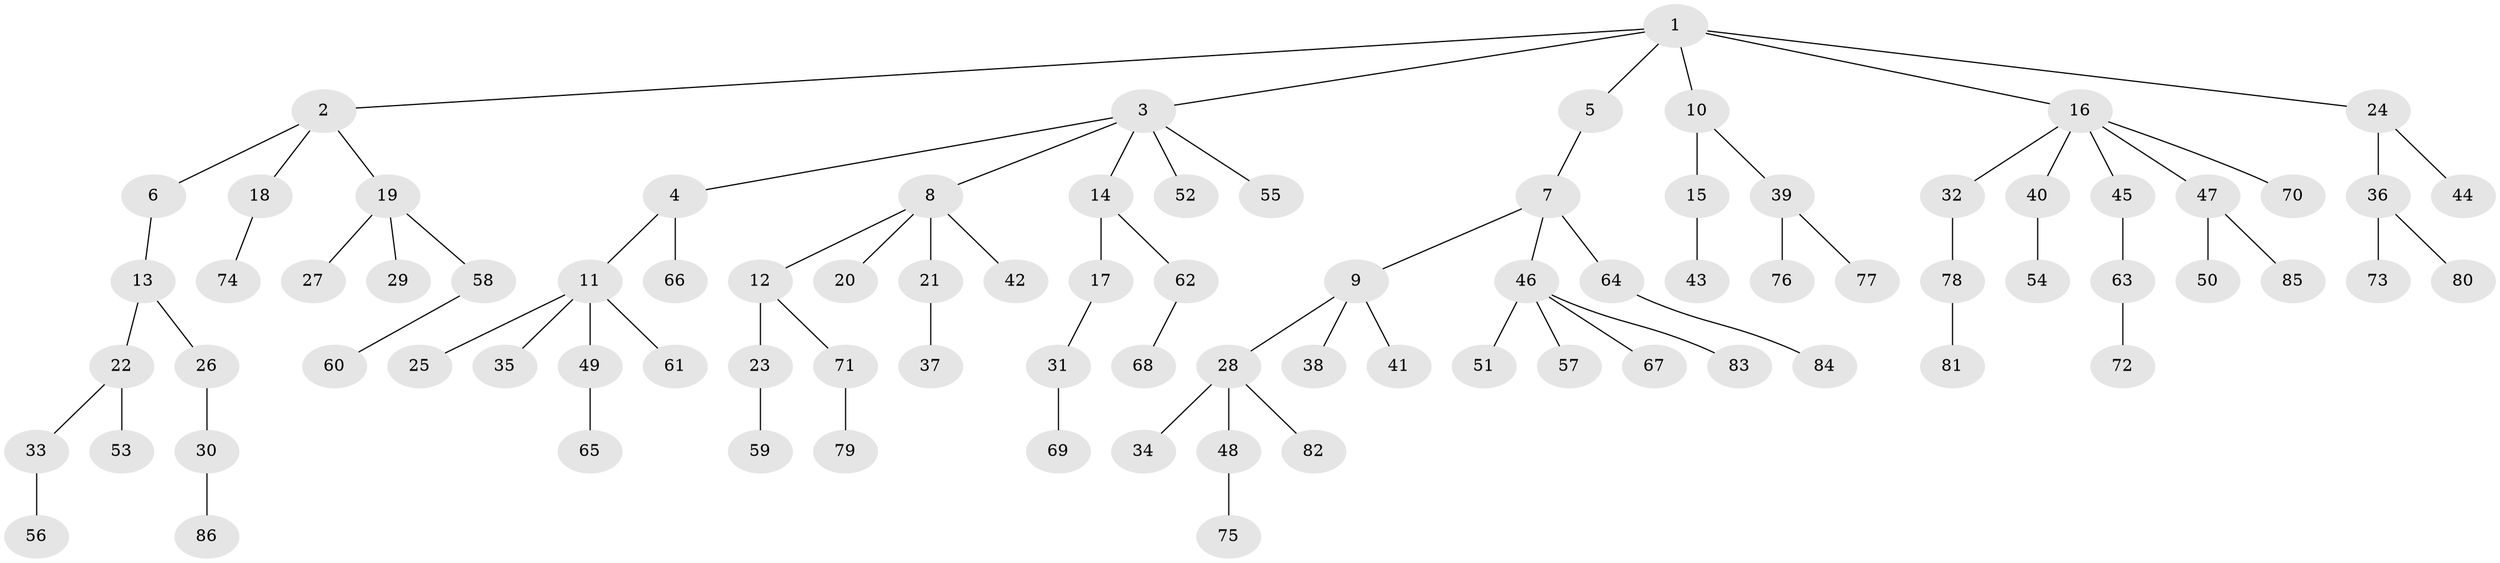 // Generated by graph-tools (version 1.1) at 2025/15/03/09/25 04:15:39]
// undirected, 86 vertices, 85 edges
graph export_dot {
graph [start="1"]
  node [color=gray90,style=filled];
  1;
  2;
  3;
  4;
  5;
  6;
  7;
  8;
  9;
  10;
  11;
  12;
  13;
  14;
  15;
  16;
  17;
  18;
  19;
  20;
  21;
  22;
  23;
  24;
  25;
  26;
  27;
  28;
  29;
  30;
  31;
  32;
  33;
  34;
  35;
  36;
  37;
  38;
  39;
  40;
  41;
  42;
  43;
  44;
  45;
  46;
  47;
  48;
  49;
  50;
  51;
  52;
  53;
  54;
  55;
  56;
  57;
  58;
  59;
  60;
  61;
  62;
  63;
  64;
  65;
  66;
  67;
  68;
  69;
  70;
  71;
  72;
  73;
  74;
  75;
  76;
  77;
  78;
  79;
  80;
  81;
  82;
  83;
  84;
  85;
  86;
  1 -- 2;
  1 -- 3;
  1 -- 5;
  1 -- 10;
  1 -- 16;
  1 -- 24;
  2 -- 6;
  2 -- 18;
  2 -- 19;
  3 -- 4;
  3 -- 8;
  3 -- 14;
  3 -- 52;
  3 -- 55;
  4 -- 11;
  4 -- 66;
  5 -- 7;
  6 -- 13;
  7 -- 9;
  7 -- 46;
  7 -- 64;
  8 -- 12;
  8 -- 20;
  8 -- 21;
  8 -- 42;
  9 -- 28;
  9 -- 38;
  9 -- 41;
  10 -- 15;
  10 -- 39;
  11 -- 25;
  11 -- 35;
  11 -- 49;
  11 -- 61;
  12 -- 23;
  12 -- 71;
  13 -- 22;
  13 -- 26;
  14 -- 17;
  14 -- 62;
  15 -- 43;
  16 -- 32;
  16 -- 40;
  16 -- 45;
  16 -- 47;
  16 -- 70;
  17 -- 31;
  18 -- 74;
  19 -- 27;
  19 -- 29;
  19 -- 58;
  21 -- 37;
  22 -- 33;
  22 -- 53;
  23 -- 59;
  24 -- 36;
  24 -- 44;
  26 -- 30;
  28 -- 34;
  28 -- 48;
  28 -- 82;
  30 -- 86;
  31 -- 69;
  32 -- 78;
  33 -- 56;
  36 -- 73;
  36 -- 80;
  39 -- 76;
  39 -- 77;
  40 -- 54;
  45 -- 63;
  46 -- 51;
  46 -- 57;
  46 -- 67;
  46 -- 83;
  47 -- 50;
  47 -- 85;
  48 -- 75;
  49 -- 65;
  58 -- 60;
  62 -- 68;
  63 -- 72;
  64 -- 84;
  71 -- 79;
  78 -- 81;
}
